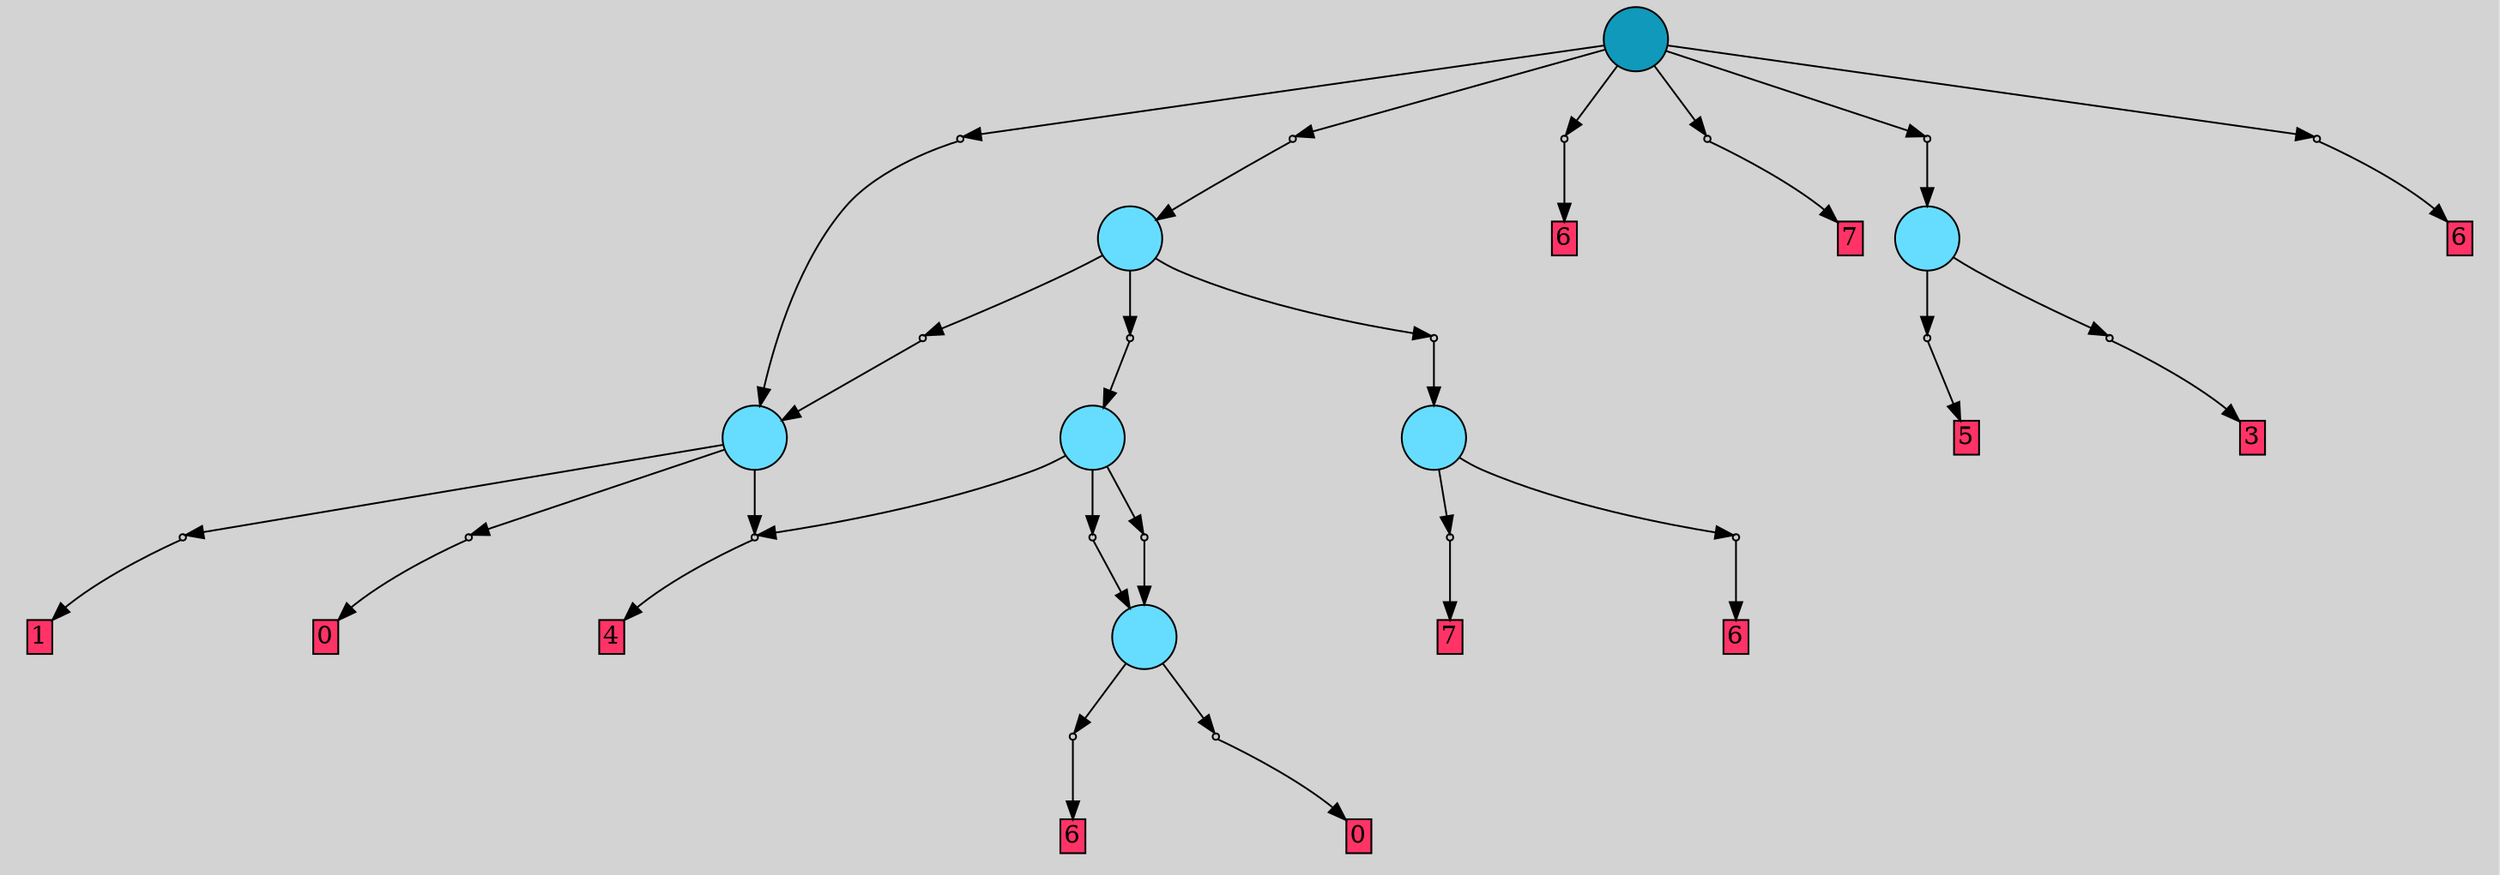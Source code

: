 // File exported with GEGELATI v1.3.1
// On the 2024-04-12 16:02:28
// With the File::TPGGraphDotExporter
digraph{
	graph[pad = "0.212, 0.055" bgcolor = lightgray]
	node[shape=circle style = filled label = ""]
		T0 [fillcolor="#66ddff"]
		T1 [fillcolor="#66ddff"]
		T2 [fillcolor="#66ddff"]
		T3 [fillcolor="#66ddff"]
		T4 [fillcolor="#66ddff"]
		T5 [fillcolor="#66ddff"]
		T6 [fillcolor="#1199bb"]
		P0 [fillcolor="#cccccc" shape=point] //
		I0 [shape=box style=invis label=""]
		P0 -> I0[style=invis]
		A0 [fillcolor="#ff3366" shape=box margin=0.03 width=0 height=0 label="6"]
		T0 -> P0 -> A0
		P1 [fillcolor="#cccccc" shape=point] //
		I1 [shape=box style=invis label="6|0&2|2#4|5&#92;n"]
		P1 -> I1[style=invis]
		A1 [fillcolor="#ff3366" shape=box margin=0.03 width=0 height=0 label="7"]
		T0 -> P1 -> A1
		P2 [fillcolor="#cccccc" shape=point] //
		I2 [shape=box style=invis label="0|0&4|1#1|1&#92;n"]
		P2 -> I2[style=invis]
		A2 [fillcolor="#ff3366" shape=box margin=0.03 width=0 height=0 label="5"]
		T1 -> P2 -> A2
		P3 [fillcolor="#cccccc" shape=point] //
		I3 [shape=box style=invis label="3|0&1|7#2|6&#92;n"]
		P3 -> I3[style=invis]
		A3 [fillcolor="#ff3366" shape=box margin=0.03 width=0 height=0 label="3"]
		T1 -> P3 -> A3
		P4 [fillcolor="#cccccc" shape=point] //
		I4 [shape=box style=invis label="8|0&0|6#0|6&#92;n"]
		P4 -> I4[style=invis]
		A4 [fillcolor="#ff3366" shape=box margin=0.03 width=0 height=0 label="6"]
		T2 -> P4 -> A4
		P5 [fillcolor="#cccccc" shape=point] //
		I5 [shape=box style=invis label="0|0&3|5#3|1&#92;n"]
		P5 -> I5[style=invis]
		A5 [fillcolor="#ff3366" shape=box margin=0.03 width=0 height=0 label="0"]
		T2 -> P5 -> A5
		P6 [fillcolor="#cccccc" shape=point] //
		I6 [shape=box style=invis label="8|0&1|0#0|6&#92;n"]
		P6 -> I6[style=invis]
		A6 [fillcolor="#ff3366" shape=box margin=0.03 width=0 height=0 label="4"]
		T3 -> P6 -> A6
		P7 [fillcolor="#cccccc" shape=point] //
		I7 [shape=box style=invis label="8|0&3|3#1|6&#92;n"]
		P7 -> I7[style=invis]
		T3 -> P7 -> T2
		P8 [fillcolor="#cccccc" shape=point] //
		I8 [shape=box style=invis label="2|0&1|5#4|1&#92;n"]
		P8 -> I8[style=invis]
		T3 -> P8 -> T2
		P9 [fillcolor="#cccccc" shape=point] //
		I9 [shape=box style=invis label="3|0&3|1#0|4&#92;n"]
		P9 -> I9[style=invis]
		A7 [fillcolor="#ff3366" shape=box margin=0.03 width=0 height=0 label="1"]
		T4 -> P9 -> A7
		P10 [fillcolor="#cccccc" shape=point] //
		I10 [shape=box style=invis label="4|0&4|2#4|2&#92;n"]
		P10 -> I10[style=invis]
		A8 [fillcolor="#ff3366" shape=box margin=0.03 width=0 height=0 label="0"]
		T4 -> P10 -> A8
		T4 -> P6
		P11 [fillcolor="#cccccc" shape=point] //
		I11 [shape=box style=invis label="2|0&1|6#3|3&#92;n"]
		P11 -> I11[style=invis]
		T5 -> P11 -> T4
		P12 [fillcolor="#cccccc" shape=point] //
		I12 [shape=box style=invis label="2|0&1|1#3|7&#92;n"]
		P12 -> I12[style=invis]
		T5 -> P12 -> T3
		P13 [fillcolor="#cccccc" shape=point] //
		I13 [shape=box style=invis label="7|0&4|6#4|6&#92;n"]
		P13 -> I13[style=invis]
		T5 -> P13 -> T0
		P14 [fillcolor="#cccccc" shape=point] //
		I14 [shape=box style=invis label="2|0&1|6#3|3&#92;n"]
		P14 -> I14[style=invis]
		T6 -> P14 -> T4
		P15 [fillcolor="#cccccc" shape=point] //
		I15 [shape=box style=invis label="4|0&3|7#1|2&#92;n"]
		P15 -> I15[style=invis]
		T6 -> P15 -> T5
		P16 [fillcolor="#cccccc" shape=point] //
		I16 [shape=box style=invis label=""]
		P16 -> I16[style=invis]
		A9 [fillcolor="#ff3366" shape=box margin=0.03 width=0 height=0 label="6"]
		T6 -> P16 -> A9
		P17 [fillcolor="#cccccc" shape=point] //
		I17 [shape=box style=invis label="5|0&4|2#1|7&#92;n"]
		P17 -> I17[style=invis]
		A10 [fillcolor="#ff3366" shape=box margin=0.03 width=0 height=0 label="7"]
		T6 -> P17 -> A10
		P18 [fillcolor="#cccccc" shape=point] //
		I18 [shape=box style=invis label="3|0&3|5#0|4&#92;n"]
		P18 -> I18[style=invis]
		T6 -> P18 -> T1
		P19 [fillcolor="#cccccc" shape=point] //
		I19 [shape=box style=invis label="5|0&2|5#0|1&#92;n"]
		P19 -> I19[style=invis]
		A11 [fillcolor="#ff3366" shape=box margin=0.03 width=0 height=0 label="6"]
		T6 -> P19 -> A11
		{ rank= same T6 }
}
